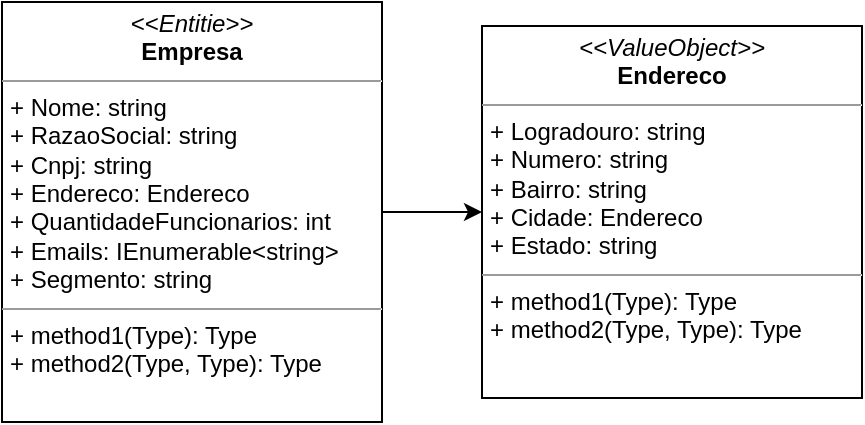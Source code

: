 <mxfile version="20.7.4" type="device"><diagram id="R2lEEEUBdFMjLlhIrx00" name="Page-1"><mxGraphModel dx="478" dy="252" grid="1" gridSize="10" guides="1" tooltips="1" connect="1" arrows="1" fold="1" page="1" pageScale="1" pageWidth="850" pageHeight="1100" math="0" shadow="0" extFonts="Permanent Marker^https://fonts.googleapis.com/css?family=Permanent+Marker"><root><mxCell id="0"/><mxCell id="1" parent="0"/><mxCell id="3QxzWqpUnMMqRQSUKNnp-20" style="edgeStyle=orthogonalEdgeStyle;rounded=0;orthogonalLoop=1;jettySize=auto;html=1;entryX=0;entryY=0.5;entryDx=0;entryDy=0;" edge="1" parent="1" source="3QxzWqpUnMMqRQSUKNnp-17" target="3QxzWqpUnMMqRQSUKNnp-18"><mxGeometry relative="1" as="geometry"/></mxCell><mxCell id="3QxzWqpUnMMqRQSUKNnp-17" value="&lt;p style=&quot;margin:0px;margin-top:4px;text-align:center;&quot;&gt;&lt;i&gt;&amp;lt;&amp;lt;Entitie&amp;gt;&amp;gt;&lt;/i&gt;&lt;br&gt;&lt;b&gt;Empresa&lt;/b&gt;&lt;/p&gt;&lt;hr size=&quot;1&quot;&gt;&lt;p style=&quot;margin:0px;margin-left:4px;&quot;&gt;+ Nome: string&lt;br style=&quot;border-color: var(--border-color); padding: 0px; margin: 0px;&quot;&gt;+ RazaoSocial: string&lt;br style=&quot;border-color: var(--border-color); padding: 0px; margin: 0px;&quot;&gt;+ Cnpj: string&lt;br style=&quot;border-color: var(--border-color); padding: 0px; margin: 0px;&quot;&gt;+ Endereco: Endereco&lt;br style=&quot;border-color: var(--border-color); padding: 0px; margin: 0px;&quot;&gt;+ QuantidadeFuncionarios: int&lt;br style=&quot;border-color: var(--border-color); padding: 0px; margin: 0px;&quot;&gt;+ Emails: IEnumerable&amp;lt;string&amp;gt;&lt;br style=&quot;border-color: var(--border-color); padding: 0px; margin: 0px;&quot;&gt;+ Segmento: string&lt;br&gt;&lt;/p&gt;&lt;hr size=&quot;1&quot;&gt;&lt;p style=&quot;margin:0px;margin-left:4px;&quot;&gt;+ method1(Type): Type&lt;br&gt;+ method2(Type, Type): Type&lt;/p&gt;" style="verticalAlign=top;align=left;overflow=fill;fontSize=12;fontFamily=Helvetica;html=1;" vertex="1" parent="1"><mxGeometry x="250" y="180" width="190" height="210" as="geometry"/></mxCell><mxCell id="3QxzWqpUnMMqRQSUKNnp-18" value="&lt;p style=&quot;margin:0px;margin-top:4px;text-align:center;&quot;&gt;&lt;i&gt;&amp;lt;&amp;lt;ValueObject&amp;gt;&amp;gt;&lt;/i&gt;&lt;br&gt;&lt;b&gt;Endereco&lt;/b&gt;&lt;/p&gt;&lt;hr size=&quot;1&quot;&gt;&lt;p style=&quot;margin:0px;margin-left:4px;&quot;&gt;+ Logradouro: string&lt;br style=&quot;border-color: var(--border-color); padding: 0px; margin: 0px;&quot;&gt;+ Numero: string&lt;br style=&quot;border-color: var(--border-color); padding: 0px; margin: 0px;&quot;&gt;+ Bairro: string&lt;br style=&quot;border-color: var(--border-color); padding: 0px; margin: 0px;&quot;&gt;+ Cidade: Endereco&lt;br style=&quot;border-color: var(--border-color); padding: 0px; margin: 0px;&quot;&gt;+ Estado: string&lt;/p&gt;&lt;hr size=&quot;1&quot;&gt;&lt;p style=&quot;margin:0px;margin-left:4px;&quot;&gt;+ method1(Type): Type&lt;br&gt;+ method2(Type, Type): Type&lt;/p&gt;" style="verticalAlign=top;align=left;overflow=fill;fontSize=12;fontFamily=Helvetica;html=1;" vertex="1" parent="1"><mxGeometry x="490" y="192" width="190" height="186" as="geometry"/></mxCell></root></mxGraphModel></diagram></mxfile>